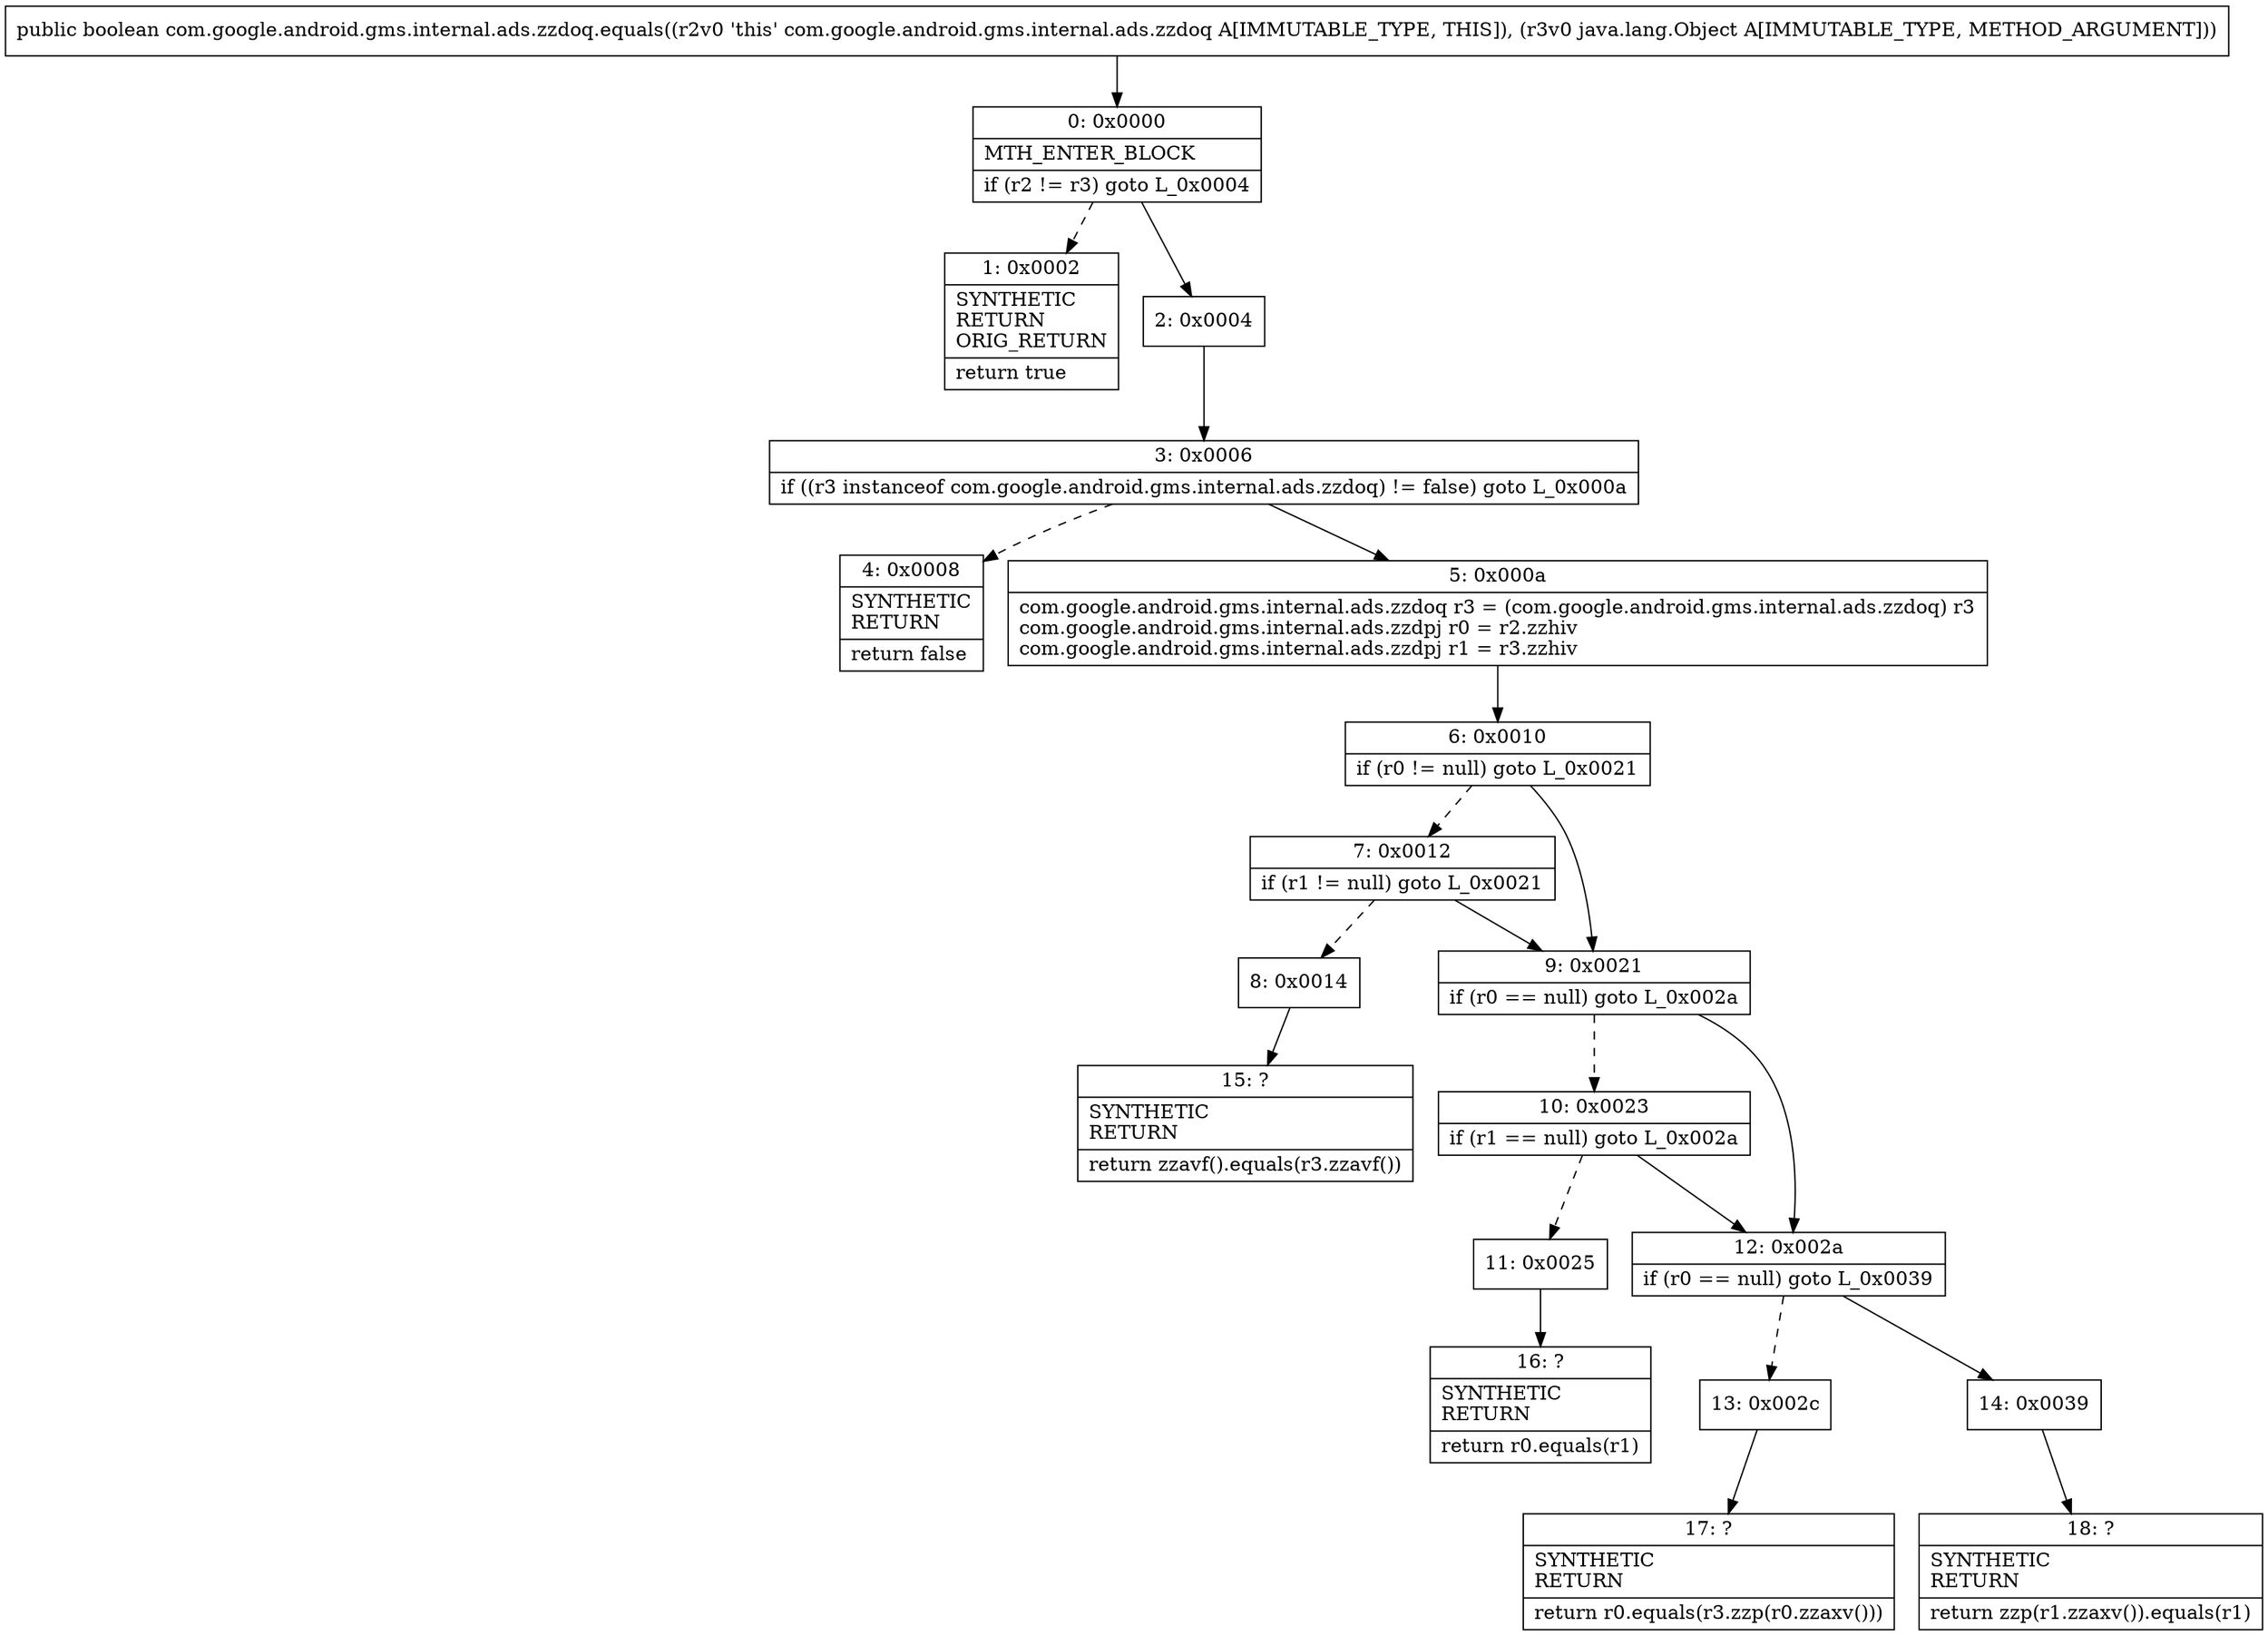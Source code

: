 digraph "CFG forcom.google.android.gms.internal.ads.zzdoq.equals(Ljava\/lang\/Object;)Z" {
Node_0 [shape=record,label="{0\:\ 0x0000|MTH_ENTER_BLOCK\l|if (r2 != r3) goto L_0x0004\l}"];
Node_1 [shape=record,label="{1\:\ 0x0002|SYNTHETIC\lRETURN\lORIG_RETURN\l|return true\l}"];
Node_2 [shape=record,label="{2\:\ 0x0004}"];
Node_3 [shape=record,label="{3\:\ 0x0006|if ((r3 instanceof com.google.android.gms.internal.ads.zzdoq) != false) goto L_0x000a\l}"];
Node_4 [shape=record,label="{4\:\ 0x0008|SYNTHETIC\lRETURN\l|return false\l}"];
Node_5 [shape=record,label="{5\:\ 0x000a|com.google.android.gms.internal.ads.zzdoq r3 = (com.google.android.gms.internal.ads.zzdoq) r3\lcom.google.android.gms.internal.ads.zzdpj r0 = r2.zzhiv\lcom.google.android.gms.internal.ads.zzdpj r1 = r3.zzhiv\l}"];
Node_6 [shape=record,label="{6\:\ 0x0010|if (r0 != null) goto L_0x0021\l}"];
Node_7 [shape=record,label="{7\:\ 0x0012|if (r1 != null) goto L_0x0021\l}"];
Node_8 [shape=record,label="{8\:\ 0x0014}"];
Node_9 [shape=record,label="{9\:\ 0x0021|if (r0 == null) goto L_0x002a\l}"];
Node_10 [shape=record,label="{10\:\ 0x0023|if (r1 == null) goto L_0x002a\l}"];
Node_11 [shape=record,label="{11\:\ 0x0025}"];
Node_12 [shape=record,label="{12\:\ 0x002a|if (r0 == null) goto L_0x0039\l}"];
Node_13 [shape=record,label="{13\:\ 0x002c}"];
Node_14 [shape=record,label="{14\:\ 0x0039}"];
Node_15 [shape=record,label="{15\:\ ?|SYNTHETIC\lRETURN\l|return zzavf().equals(r3.zzavf())\l}"];
Node_16 [shape=record,label="{16\:\ ?|SYNTHETIC\lRETURN\l|return r0.equals(r1)\l}"];
Node_17 [shape=record,label="{17\:\ ?|SYNTHETIC\lRETURN\l|return r0.equals(r3.zzp(r0.zzaxv()))\l}"];
Node_18 [shape=record,label="{18\:\ ?|SYNTHETIC\lRETURN\l|return zzp(r1.zzaxv()).equals(r1)\l}"];
MethodNode[shape=record,label="{public boolean com.google.android.gms.internal.ads.zzdoq.equals((r2v0 'this' com.google.android.gms.internal.ads.zzdoq A[IMMUTABLE_TYPE, THIS]), (r3v0 java.lang.Object A[IMMUTABLE_TYPE, METHOD_ARGUMENT])) }"];
MethodNode -> Node_0;
Node_0 -> Node_1[style=dashed];
Node_0 -> Node_2;
Node_2 -> Node_3;
Node_3 -> Node_4[style=dashed];
Node_3 -> Node_5;
Node_5 -> Node_6;
Node_6 -> Node_7[style=dashed];
Node_6 -> Node_9;
Node_7 -> Node_8[style=dashed];
Node_7 -> Node_9;
Node_8 -> Node_15;
Node_9 -> Node_10[style=dashed];
Node_9 -> Node_12;
Node_10 -> Node_11[style=dashed];
Node_10 -> Node_12;
Node_11 -> Node_16;
Node_12 -> Node_13[style=dashed];
Node_12 -> Node_14;
Node_13 -> Node_17;
Node_14 -> Node_18;
}

